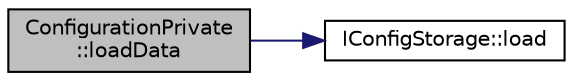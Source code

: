 digraph "ConfigurationPrivate::loadData"
{
 // LATEX_PDF_SIZE
  edge [fontname="Helvetica",fontsize="10",labelfontname="Helvetica",labelfontsize="10"];
  node [fontname="Helvetica",fontsize="10",shape=record];
  rankdir="LR";
  Node1 [label="ConfigurationPrivate\l::loadData",height=0.2,width=0.4,color="black", fillcolor="grey75", style="filled", fontcolor="black",tooltip=" "];
  Node1 -> Node2 [color="midnightblue",fontsize="10",style="solid",fontname="Helvetica"];
  Node2 [label="IConfigStorage::load",height=0.2,width=0.4,color="black", fillcolor="white", style="filled",URL="$struct_i_config_storage.html#ac649a5048786ac424fc8cfdf97991617",tooltip="Load configuration."];
}
